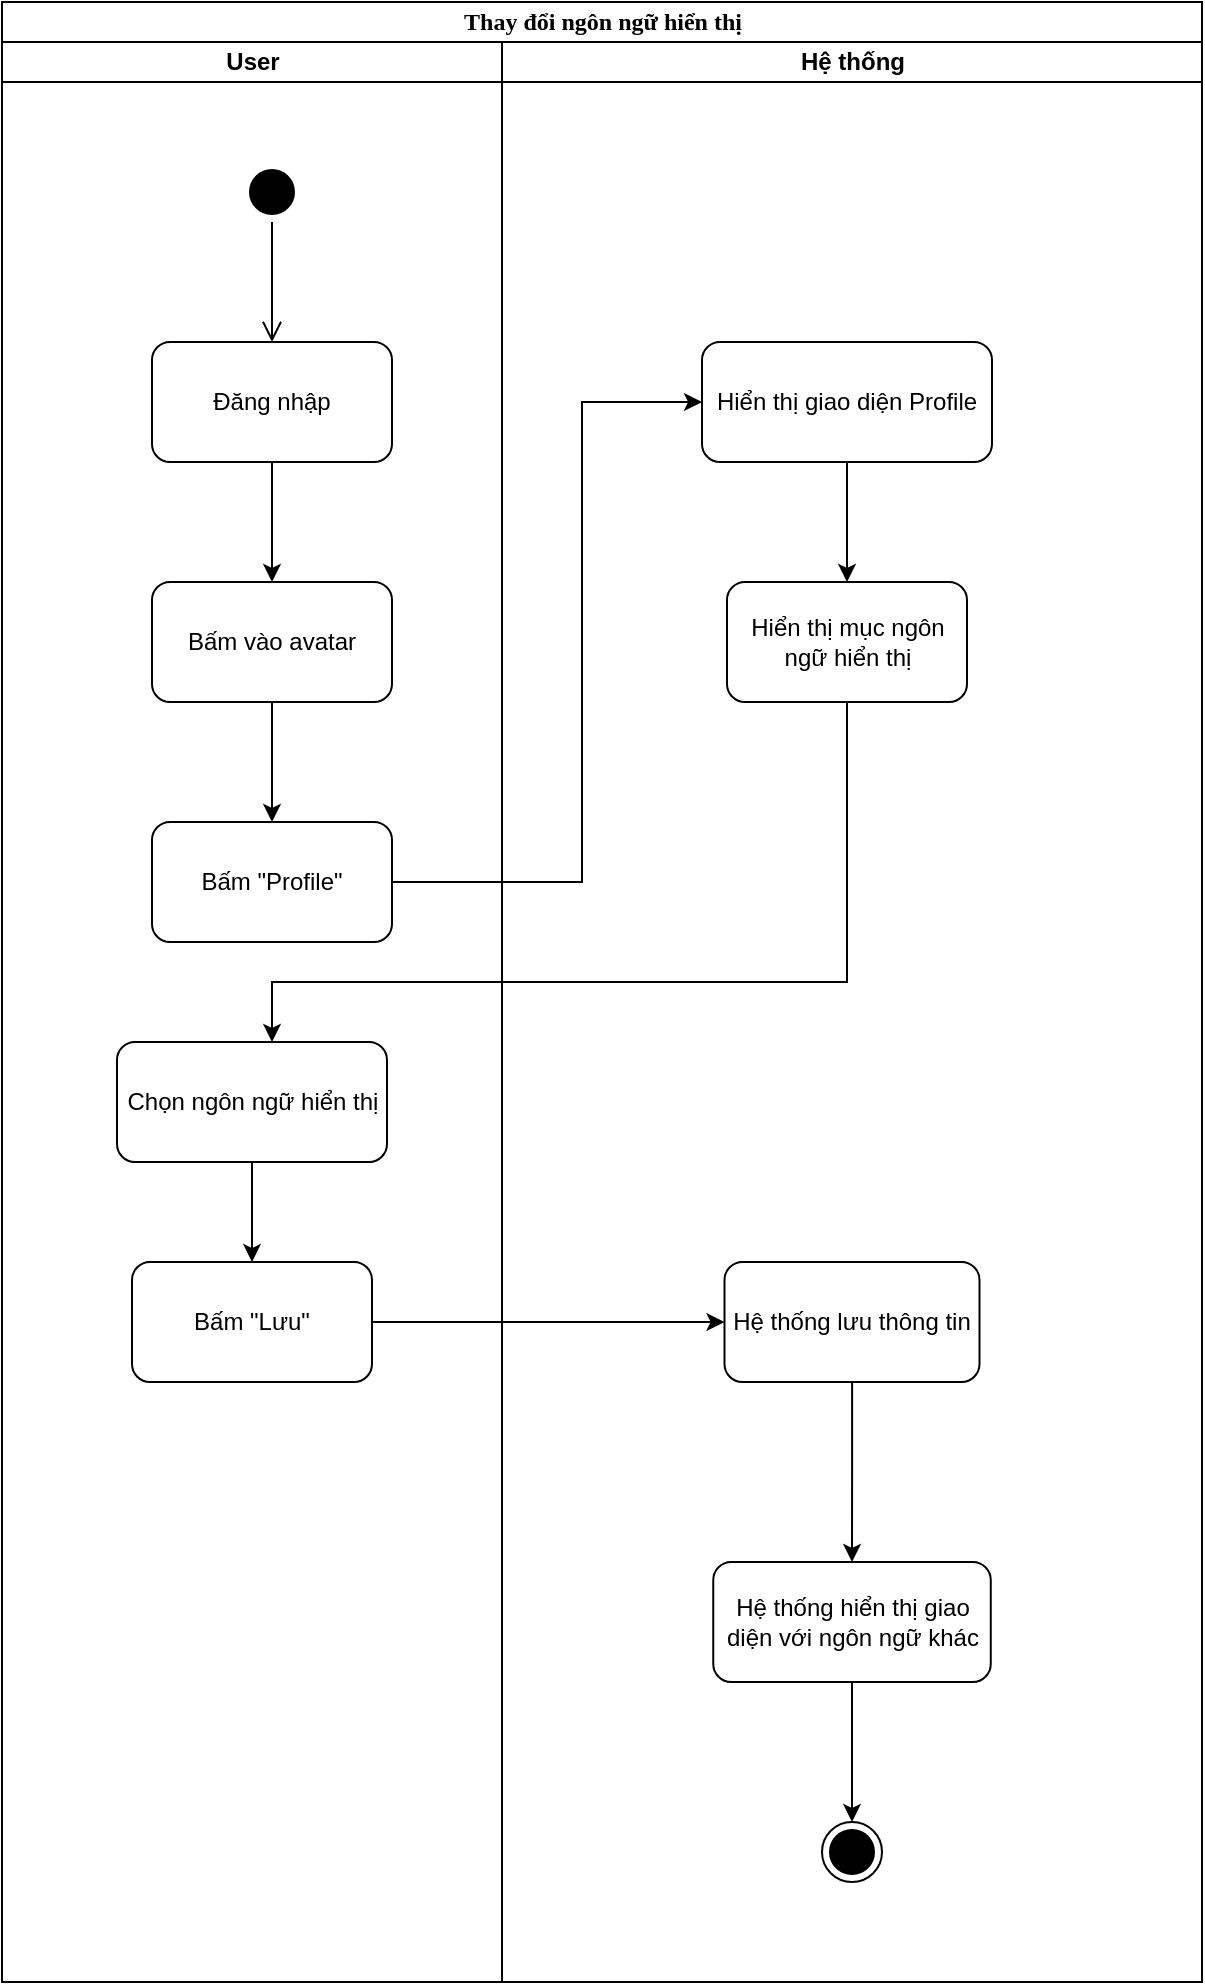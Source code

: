 <mxfile version="20.3.0" type="device"><diagram name="Page-1" id="0783ab3e-0a74-02c8-0abd-f7b4e66b4bec"><mxGraphModel dx="1564" dy="1002" grid="1" gridSize="10" guides="1" tooltips="1" connect="1" arrows="1" fold="1" page="1" pageScale="1" pageWidth="850" pageHeight="1100" background="none" math="0" shadow="0"><root><mxCell id="0"/><mxCell id="1" parent="0"/><mxCell id="1c1d494c118603dd-1" value="Thay đổi ngôn ngữ hiển thị" style="swimlane;html=1;childLayout=stackLayout;startSize=20;rounded=0;shadow=0;comic=0;labelBackgroundColor=none;strokeWidth=1;fontFamily=Verdana;fontSize=12;align=center;" parent="1" vertex="1"><mxGeometry x="30" y="20" width="600" height="990" as="geometry"/></mxCell><mxCell id="1c1d494c118603dd-2" value="User" style="swimlane;html=1;startSize=20;" parent="1c1d494c118603dd-1" vertex="1"><mxGeometry y="20" width="250" height="970" as="geometry"/></mxCell><mxCell id="IIL2O8tt12FkVq-aXkS7-51" style="edgeStyle=orthogonalEdgeStyle;rounded=0;orthogonalLoop=1;jettySize=auto;html=1;entryX=0.5;entryY=0;entryDx=0;entryDy=0;" edge="1" parent="1c1d494c118603dd-2" source="IIL2O8tt12FkVq-aXkS7-48" target="IIL2O8tt12FkVq-aXkS7-50"><mxGeometry relative="1" as="geometry"/></mxCell><mxCell id="IIL2O8tt12FkVq-aXkS7-48" value="Chọn ngôn ngữ hiển thị" style="rounded=1;whiteSpace=wrap;html=1;" vertex="1" parent="1c1d494c118603dd-2"><mxGeometry x="57.5" y="500" width="135" height="60" as="geometry"/></mxCell><mxCell id="IIL2O8tt12FkVq-aXkS7-50" value="Bấm &quot;Lưu&quot;" style="rounded=1;whiteSpace=wrap;html=1;" vertex="1" parent="1c1d494c118603dd-2"><mxGeometry x="65" y="610" width="120" height="60" as="geometry"/></mxCell><mxCell id="IIL2O8tt12FkVq-aXkS7-53" style="edgeStyle=orthogonalEdgeStyle;rounded=0;orthogonalLoop=1;jettySize=auto;html=1;" edge="1" parent="1c1d494c118603dd-1" source="IIL2O8tt12FkVq-aXkS7-50" target="IIL2O8tt12FkVq-aXkS7-52"><mxGeometry relative="1" as="geometry"/></mxCell><mxCell id="1c1d494c118603dd-3" value="Hệ thống" style="swimlane;html=1;startSize=20;" parent="1c1d494c118603dd-1" vertex="1"><mxGeometry x="250" y="20" width="350" height="970" as="geometry"/></mxCell><mxCell id="IIL2O8tt12FkVq-aXkS7-55" style="edgeStyle=orthogonalEdgeStyle;rounded=0;orthogonalLoop=1;jettySize=auto;html=1;entryX=0.5;entryY=0;entryDx=0;entryDy=0;" edge="1" parent="1c1d494c118603dd-3" source="IIL2O8tt12FkVq-aXkS7-52" target="IIL2O8tt12FkVq-aXkS7-54"><mxGeometry relative="1" as="geometry"/></mxCell><mxCell id="IIL2O8tt12FkVq-aXkS7-52" value="Hệ thống lưu thông tin" style="rounded=1;whiteSpace=wrap;html=1;" vertex="1" parent="1c1d494c118603dd-3"><mxGeometry x="111.25" y="610" width="127.5" height="60" as="geometry"/></mxCell><mxCell id="IIL2O8tt12FkVq-aXkS7-57" style="edgeStyle=orthogonalEdgeStyle;rounded=0;orthogonalLoop=1;jettySize=auto;html=1;entryX=0.5;entryY=0;entryDx=0;entryDy=0;" edge="1" parent="1c1d494c118603dd-3" source="IIL2O8tt12FkVq-aXkS7-54" target="IIL2O8tt12FkVq-aXkS7-56"><mxGeometry relative="1" as="geometry"/></mxCell><mxCell id="IIL2O8tt12FkVq-aXkS7-54" value="Hệ thống hiển thị giao diện với ngôn ngữ khác" style="rounded=1;whiteSpace=wrap;html=1;" vertex="1" parent="1c1d494c118603dd-3"><mxGeometry x="105.63" y="760" width="138.75" height="60" as="geometry"/></mxCell><mxCell id="IIL2O8tt12FkVq-aXkS7-56" value="" style="ellipse;html=1;shape=endState;fillColor=#000000;strokeColor=#000000;" vertex="1" parent="1c1d494c118603dd-3"><mxGeometry x="160" y="890" width="30" height="30" as="geometry"/></mxCell><mxCell id="IIL2O8tt12FkVq-aXkS7-37" value="" style="ellipse;html=1;shape=startState;fillColor=#000000;strokeColor=#000000;" vertex="1" parent="1"><mxGeometry x="150" y="100" width="30" height="30" as="geometry"/></mxCell><mxCell id="IIL2O8tt12FkVq-aXkS7-38" value="" style="edgeStyle=orthogonalEdgeStyle;html=1;verticalAlign=bottom;endArrow=open;endSize=8;strokeColor=#000000;rounded=0;entryX=0.5;entryY=0;entryDx=0;entryDy=0;" edge="1" parent="1" source="IIL2O8tt12FkVq-aXkS7-37" target="IIL2O8tt12FkVq-aXkS7-40"><mxGeometry relative="1" as="geometry"><mxPoint x="125" y="150" as="targetPoint"/></mxGeometry></mxCell><mxCell id="IIL2O8tt12FkVq-aXkS7-39" style="edgeStyle=orthogonalEdgeStyle;rounded=0;orthogonalLoop=1;jettySize=auto;html=1;entryX=0.5;entryY=0;entryDx=0;entryDy=0;strokeColor=#000000;" edge="1" parent="1" source="IIL2O8tt12FkVq-aXkS7-40" target="IIL2O8tt12FkVq-aXkS7-42"><mxGeometry relative="1" as="geometry"/></mxCell><mxCell id="IIL2O8tt12FkVq-aXkS7-40" value="Đăng nhập" style="rounded=1;whiteSpace=wrap;html=1;strokeColor=#000000;" vertex="1" parent="1"><mxGeometry x="105" y="190" width="120" height="60" as="geometry"/></mxCell><mxCell id="IIL2O8tt12FkVq-aXkS7-41" style="edgeStyle=orthogonalEdgeStyle;rounded=0;orthogonalLoop=1;jettySize=auto;html=1;entryX=0.5;entryY=0;entryDx=0;entryDy=0;strokeColor=#000000;" edge="1" parent="1" source="IIL2O8tt12FkVq-aXkS7-42" target="IIL2O8tt12FkVq-aXkS7-43"><mxGeometry relative="1" as="geometry"/></mxCell><mxCell id="IIL2O8tt12FkVq-aXkS7-42" value="Bấm vào avatar" style="rounded=1;whiteSpace=wrap;html=1;strokeColor=#000000;" vertex="1" parent="1"><mxGeometry x="105" y="310" width="120" height="60" as="geometry"/></mxCell><mxCell id="IIL2O8tt12FkVq-aXkS7-43" value="Bấm &quot;Profile&quot;" style="rounded=1;whiteSpace=wrap;html=1;strokeColor=#000000;" vertex="1" parent="1"><mxGeometry x="105" y="430" width="120" height="60" as="geometry"/></mxCell><mxCell id="IIL2O8tt12FkVq-aXkS7-44" style="edgeStyle=orthogonalEdgeStyle;rounded=0;orthogonalLoop=1;jettySize=auto;html=1;strokeColor=#000000;" edge="1" parent="1" source="IIL2O8tt12FkVq-aXkS7-43" target="IIL2O8tt12FkVq-aXkS7-46"><mxGeometry relative="1" as="geometry"><Array as="points"><mxPoint x="320" y="460"/><mxPoint x="320" y="220"/></Array></mxGeometry></mxCell><mxCell id="IIL2O8tt12FkVq-aXkS7-45" style="edgeStyle=orthogonalEdgeStyle;rounded=0;orthogonalLoop=1;jettySize=auto;html=1;strokeColor=#000000;entryX=0.5;entryY=0;entryDx=0;entryDy=0;" edge="1" parent="1" source="IIL2O8tt12FkVq-aXkS7-46" target="IIL2O8tt12FkVq-aXkS7-47"><mxGeometry relative="1" as="geometry"><mxPoint x="163" y="260" as="targetPoint"/></mxGeometry></mxCell><mxCell id="IIL2O8tt12FkVq-aXkS7-46" value="Hiển thị giao diện Profile" style="rounded=1;whiteSpace=wrap;html=1;strokeColor=#000000;" vertex="1" parent="1"><mxGeometry x="380" y="190" width="145" height="60" as="geometry"/></mxCell><mxCell id="IIL2O8tt12FkVq-aXkS7-49" style="edgeStyle=orthogonalEdgeStyle;rounded=0;orthogonalLoop=1;jettySize=auto;html=1;" edge="1" parent="1" source="IIL2O8tt12FkVq-aXkS7-47" target="IIL2O8tt12FkVq-aXkS7-48"><mxGeometry relative="1" as="geometry"><Array as="points"><mxPoint x="453" y="510"/><mxPoint x="165" y="510"/></Array></mxGeometry></mxCell><mxCell id="IIL2O8tt12FkVq-aXkS7-47" value="Hiển thị mục ngôn ngữ hiển thị" style="rounded=1;whiteSpace=wrap;html=1;strokeColor=#000000;" vertex="1" parent="1"><mxGeometry x="392.5" y="310" width="120" height="60" as="geometry"/></mxCell></root></mxGraphModel></diagram></mxfile>